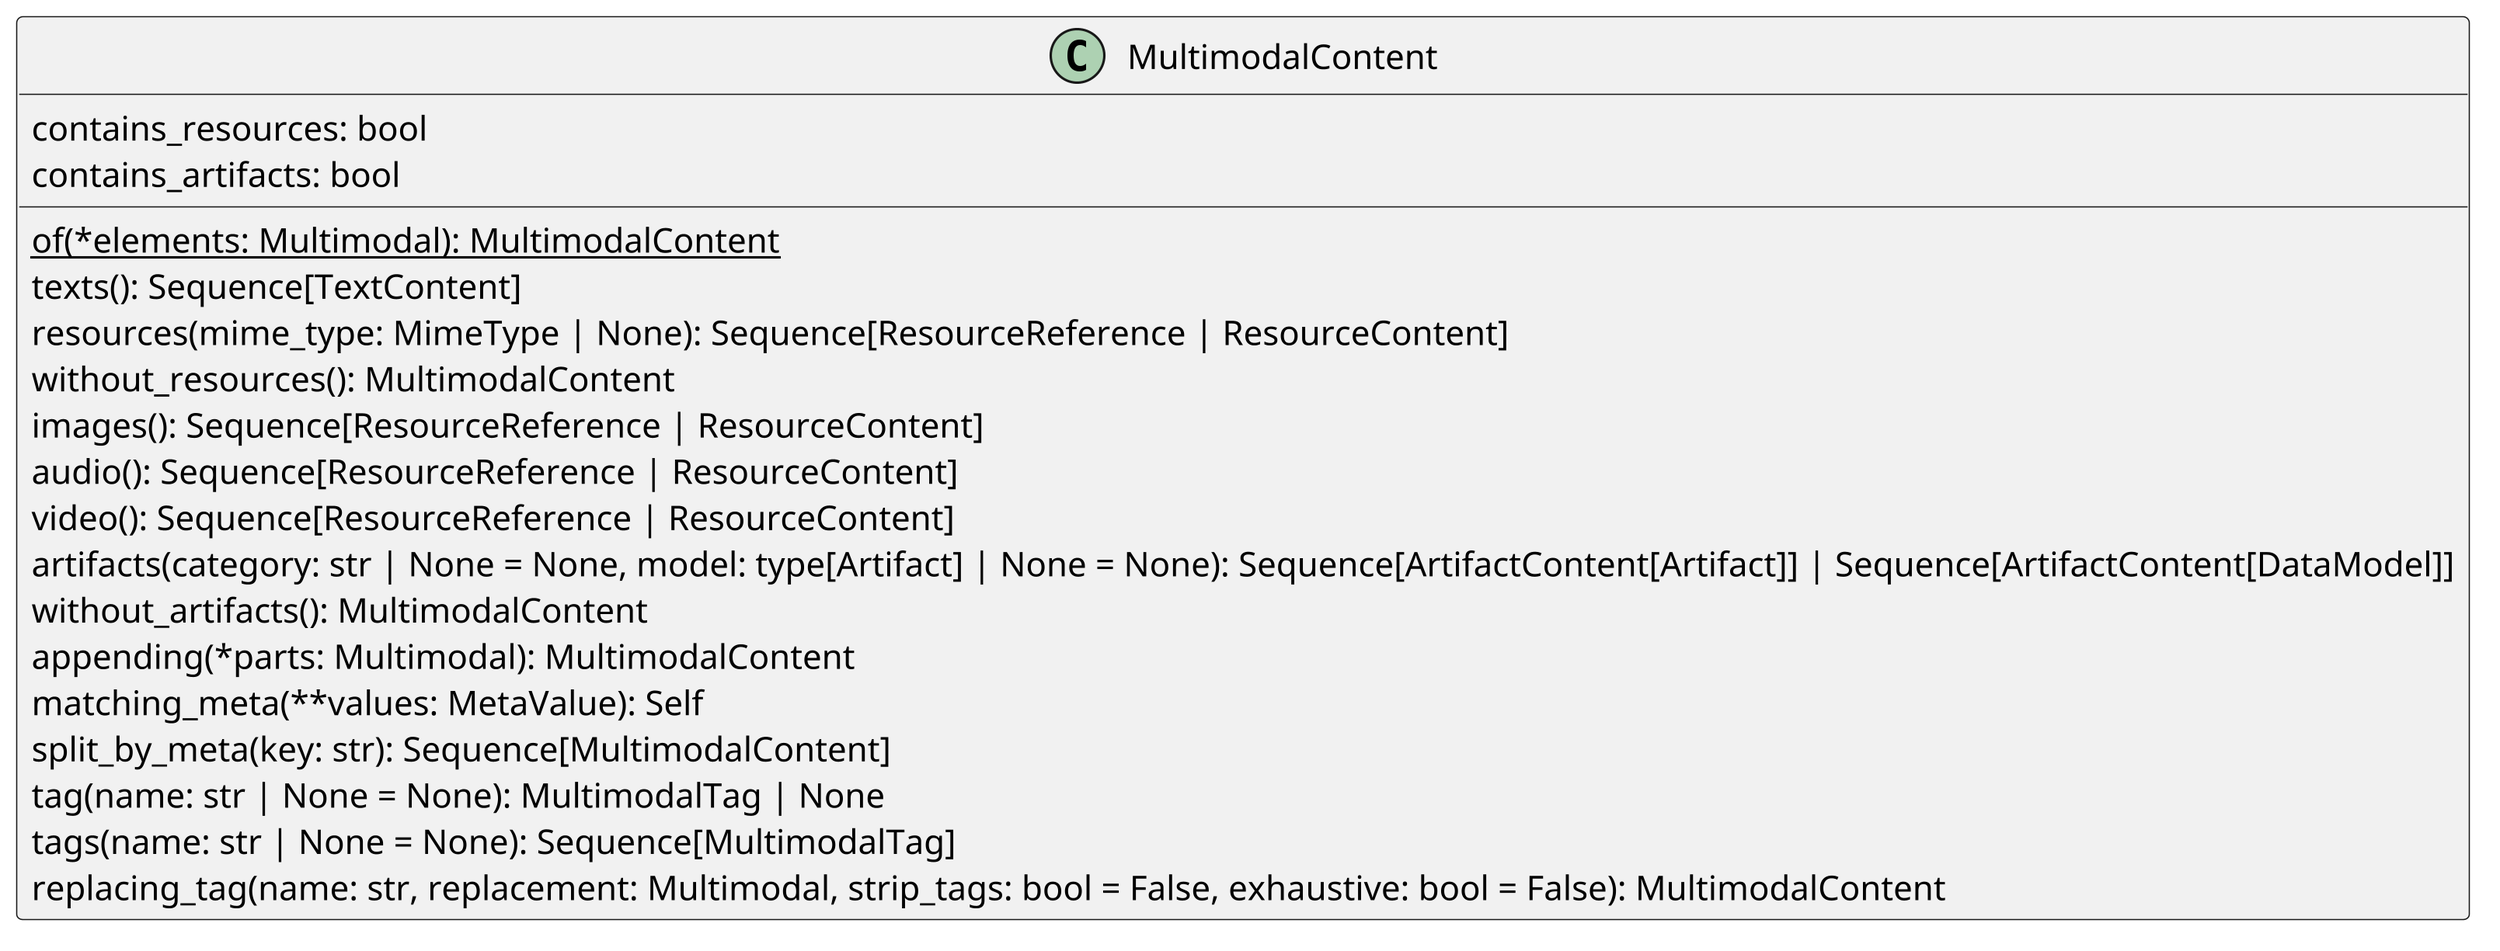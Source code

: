 @startuml MultimodalContent
skinparam dpi 300

class MultimodalContent {
    contains_resources: bool
    contains_artifacts: bool

    {static}of(*elements: Multimodal): MultimodalContent
    texts(): Sequence[TextContent]
    resources(mime_type: MimeType | None): Sequence[ResourceReference | ResourceContent]
    without_resources(): MultimodalContent
    images(): Sequence[ResourceReference | ResourceContent]
    audio(): Sequence[ResourceReference | ResourceContent]
    video(): Sequence[ResourceReference | ResourceContent]
    artifacts(category: str | None = None, model: type[Artifact] | None = None): Sequence[ArtifactContent[Artifact]] | Sequence[ArtifactContent[DataModel]]
    without_artifacts(): MultimodalContent
    appending(*parts: Multimodal): MultimodalContent
    matching_meta(**values: MetaValue): Self
    split_by_meta(key: str): Sequence[MultimodalContent]
    tag(name: str | None = None): MultimodalTag | None
    tags(name: str | None = None): Sequence[MultimodalTag]
    replacing_tag(name: str, replacement: Multimodal, strip_tags: bool = False, exhaustive: bool = False): MultimodalContent
}
@enduml